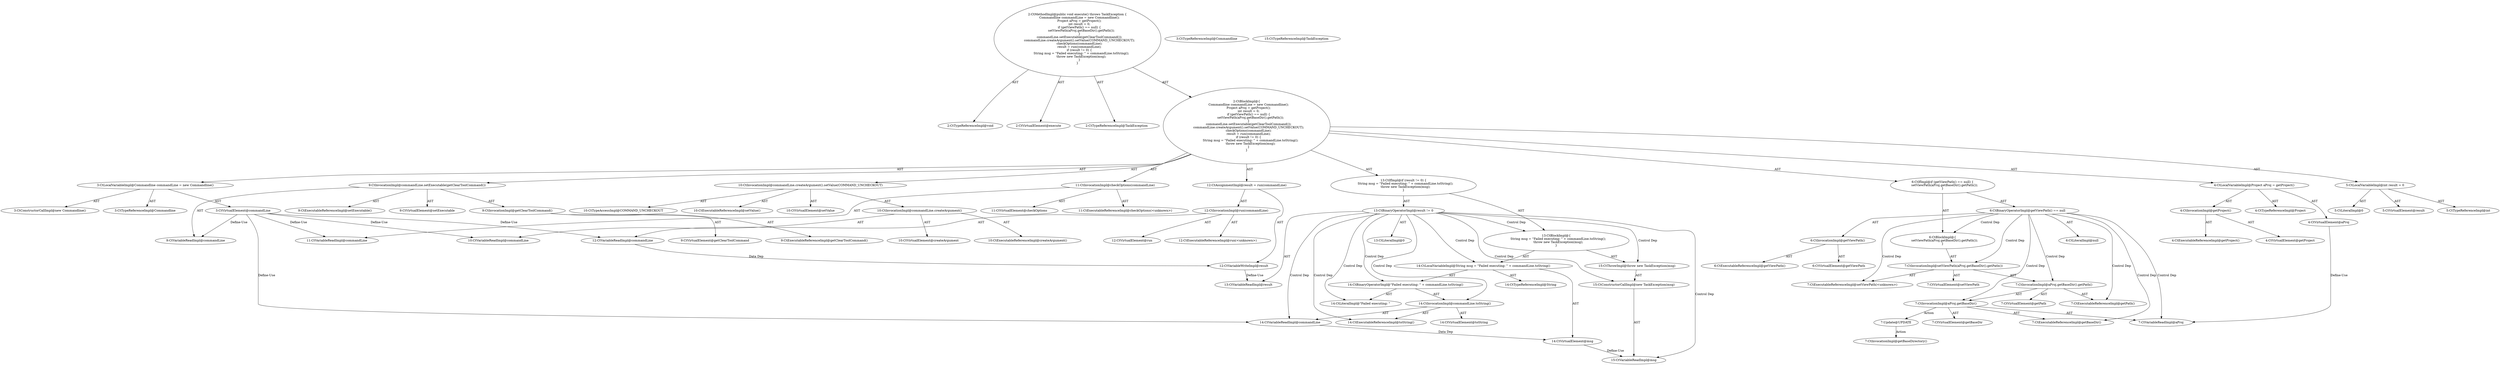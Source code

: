 digraph "execute#?" {
0 [label="2:CtTypeReferenceImpl@void" shape=ellipse]
1 [label="2:CtVirtualElement@execute" shape=ellipse]
2 [label="2:CtTypeReferenceImpl@TaskException" shape=ellipse]
3 [label="3:CtTypeReferenceImpl@Commandline" shape=ellipse]
4 [label="3:CtTypeReferenceImpl@Commandline" shape=ellipse]
5 [label="3:CtConstructorCallImpl@new Commandline()" shape=ellipse]
6 [label="3:CtVirtualElement@commandLine" shape=ellipse]
7 [label="3:CtLocalVariableImpl@Commandline commandLine = new Commandline()" shape=ellipse]
8 [label="4:CtTypeReferenceImpl@Project" shape=ellipse]
9 [label="4:CtExecutableReferenceImpl@getProject()" shape=ellipse]
10 [label="4:CtVirtualElement@getProject" shape=ellipse]
11 [label="4:CtInvocationImpl@getProject()" shape=ellipse]
12 [label="4:CtVirtualElement@aProj" shape=ellipse]
13 [label="4:CtLocalVariableImpl@Project aProj = getProject()" shape=ellipse]
14 [label="5:CtTypeReferenceImpl@int" shape=ellipse]
15 [label="5:CtLiteralImpl@0" shape=ellipse]
16 [label="5:CtVirtualElement@result" shape=ellipse]
17 [label="5:CtLocalVariableImpl@int result = 0" shape=ellipse]
18 [label="6:CtExecutableReferenceImpl@getViewPath()" shape=ellipse]
19 [label="6:CtVirtualElement@getViewPath" shape=ellipse]
20 [label="6:CtInvocationImpl@getViewPath()" shape=ellipse]
21 [label="6:CtLiteralImpl@null" shape=ellipse]
22 [label="6:CtBinaryOperatorImpl@getViewPath() == null" shape=ellipse]
23 [label="7:CtExecutableReferenceImpl@setViewPath(<unknown>)" shape=ellipse]
24 [label="7:CtVirtualElement@setViewPath" shape=ellipse]
25 [label="7:CtExecutableReferenceImpl@getPath()" shape=ellipse]
26 [label="7:CtVirtualElement@getPath" shape=ellipse]
27 [label="7:CtExecutableReferenceImpl@getBaseDir()" shape=ellipse]
28 [label="7:CtVirtualElement@getBaseDir" shape=ellipse]
29 [label="7:CtVariableReadImpl@aProj" shape=ellipse]
30 [label="7:CtInvocationImpl@aProj.getBaseDir()" shape=ellipse]
31 [label="7:CtInvocationImpl@aProj.getBaseDir().getPath()" shape=ellipse]
32 [label="7:CtInvocationImpl@setViewPath(aProj.getBaseDir().getPath())" shape=ellipse]
33 [label="6:CtBlockImpl@\{
    setViewPath(aProj.getBaseDir().getPath());
\}" shape=ellipse]
34 [label="6:CtIfImpl@if (getViewPath() == null) \{
    setViewPath(aProj.getBaseDir().getPath());
\}" shape=ellipse]
35 [label="9:CtExecutableReferenceImpl@setExecutable()" shape=ellipse]
36 [label="9:CtVirtualElement@setExecutable" shape=ellipse]
37 [label="9:CtVariableReadImpl@commandLine" shape=ellipse]
38 [label="9:CtExecutableReferenceImpl@getClearToolCommand()" shape=ellipse]
39 [label="9:CtVirtualElement@getClearToolCommand" shape=ellipse]
40 [label="9:CtInvocationImpl@getClearToolCommand()" shape=ellipse]
41 [label="9:CtInvocationImpl@commandLine.setExecutable(getClearToolCommand())" shape=ellipse]
42 [label="10:CtExecutableReferenceImpl@setValue()" shape=ellipse]
43 [label="10:CtVirtualElement@setValue" shape=ellipse]
44 [label="10:CtExecutableReferenceImpl@createArgument()" shape=ellipse]
45 [label="10:CtVirtualElement@createArgument" shape=ellipse]
46 [label="10:CtVariableReadImpl@commandLine" shape=ellipse]
47 [label="10:CtInvocationImpl@commandLine.createArgument()" shape=ellipse]
48 [label="10:CtTypeAccessImpl@COMMAND_UNCHECKOUT" shape=ellipse]
49 [label="10:CtInvocationImpl@commandLine.createArgument().setValue(COMMAND_UNCHECKOUT)" shape=ellipse]
50 [label="11:CtExecutableReferenceImpl@checkOptions(<unknown>)" shape=ellipse]
51 [label="11:CtVirtualElement@checkOptions" shape=ellipse]
52 [label="11:CtVariableReadImpl@commandLine" shape=ellipse]
53 [label="11:CtInvocationImpl@checkOptions(commandLine)" shape=ellipse]
54 [label="12:CtVariableWriteImpl@result" shape=ellipse]
55 [label="12:CtExecutableReferenceImpl@run(<unknown>)" shape=ellipse]
56 [label="12:CtVirtualElement@run" shape=ellipse]
57 [label="12:CtVariableReadImpl@commandLine" shape=ellipse]
58 [label="12:CtInvocationImpl@run(commandLine)" shape=ellipse]
59 [label="12:CtAssignmentImpl@result = run(commandLine)" shape=ellipse]
60 [label="13:CtVariableReadImpl@result" shape=ellipse]
61 [label="13:CtLiteralImpl@0" shape=ellipse]
62 [label="13:CtBinaryOperatorImpl@result != 0" shape=ellipse]
63 [label="14:CtTypeReferenceImpl@String" shape=ellipse]
64 [label="14:CtLiteralImpl@\"Failed executing: \"" shape=ellipse]
65 [label="14:CtExecutableReferenceImpl@toString()" shape=ellipse]
66 [label="14:CtVirtualElement@toString" shape=ellipse]
67 [label="14:CtVariableReadImpl@commandLine" shape=ellipse]
68 [label="14:CtInvocationImpl@commandLine.toString()" shape=ellipse]
69 [label="14:CtBinaryOperatorImpl@\"Failed executing: \" + commandLine.toString()" shape=ellipse]
70 [label="14:CtVirtualElement@msg" shape=ellipse]
71 [label="14:CtLocalVariableImpl@String msg = \"Failed executing: \" + commandLine.toString()" shape=ellipse]
72 [label="15:CtTypeReferenceImpl@TaskException" shape=ellipse]
73 [label="15:CtVariableReadImpl@msg" shape=ellipse]
74 [label="15:CtConstructorCallImpl@new TaskException(msg)" shape=ellipse]
75 [label="15:CtThrowImpl@throw new TaskException(msg)" shape=ellipse]
76 [label="13:CtBlockImpl@\{
    String msg = \"Failed executing: \" + commandLine.toString();
    throw new TaskException(msg);
\}" shape=ellipse]
77 [label="13:CtIfImpl@if (result != 0) \{
    String msg = \"Failed executing: \" + commandLine.toString();
    throw new TaskException(msg);
\}" shape=ellipse]
78 [label="2:CtBlockImpl@\{
    Commandline commandLine = new Commandline();
    Project aProj = getProject();
    int result = 0;
    if (getViewPath() == null) \{
        setViewPath(aProj.getBaseDir().getPath());
    \}
    commandLine.setExecutable(getClearToolCommand());
    commandLine.createArgument().setValue(COMMAND_UNCHECKOUT);
    checkOptions(commandLine);
    result = run(commandLine);
    if (result != 0) \{
        String msg = \"Failed executing: \" + commandLine.toString();
        throw new TaskException(msg);
    \}
\}" shape=ellipse]
79 [label="2:CtMethodImpl@public void execute() throws TaskException \{
    Commandline commandLine = new Commandline();
    Project aProj = getProject();
    int result = 0;
    if (getViewPath() == null) \{
        setViewPath(aProj.getBaseDir().getPath());
    \}
    commandLine.setExecutable(getClearToolCommand());
    commandLine.createArgument().setValue(COMMAND_UNCHECKOUT);
    checkOptions(commandLine);
    result = run(commandLine);
    if (result != 0) \{
        String msg = \"Failed executing: \" + commandLine.toString();
        throw new TaskException(msg);
    \}
\}" shape=ellipse]
80 [label="7:Update@UPDATE" shape=ellipse]
81 [label="7:CtInvocationImpl@getBaseDirectory()" shape=ellipse]
6 -> 37 [label="Define-Use"];
6 -> 46 [label="Define-Use"];
6 -> 52 [label="Define-Use"];
6 -> 57 [label="Define-Use"];
6 -> 67 [label="Define-Use"];
7 -> 6 [label="AST"];
7 -> 3 [label="AST"];
7 -> 5 [label="AST"];
11 -> 10 [label="AST"];
11 -> 9 [label="AST"];
12 -> 29 [label="Define-Use"];
13 -> 12 [label="AST"];
13 -> 8 [label="AST"];
13 -> 11 [label="AST"];
17 -> 16 [label="AST"];
17 -> 14 [label="AST"];
17 -> 15 [label="AST"];
20 -> 19 [label="AST"];
20 -> 18 [label="AST"];
22 -> 20 [label="AST"];
22 -> 21 [label="AST"];
22 -> 33 [label="Control Dep"];
22 -> 32 [label="Control Dep"];
22 -> 23 [label="Control Dep"];
22 -> 31 [label="Control Dep"];
22 -> 25 [label="Control Dep"];
22 -> 30 [label="Control Dep"];
22 -> 27 [label="Control Dep"];
22 -> 29 [label="Control Dep"];
30 -> 28 [label="AST"];
30 -> 29 [label="AST"];
30 -> 27 [label="AST"];
30 -> 80 [label="Action"];
31 -> 26 [label="AST"];
31 -> 30 [label="AST"];
31 -> 25 [label="AST"];
32 -> 24 [label="AST"];
32 -> 23 [label="AST"];
32 -> 31 [label="AST"];
33 -> 32 [label="AST"];
34 -> 22 [label="AST"];
34 -> 33 [label="AST"];
40 -> 39 [label="AST"];
40 -> 38 [label="AST"];
41 -> 36 [label="AST"];
41 -> 37 [label="AST"];
41 -> 35 [label="AST"];
41 -> 40 [label="AST"];
47 -> 45 [label="AST"];
47 -> 46 [label="AST"];
47 -> 44 [label="AST"];
49 -> 43 [label="AST"];
49 -> 47 [label="AST"];
49 -> 42 [label="AST"];
49 -> 48 [label="AST"];
53 -> 51 [label="AST"];
53 -> 50 [label="AST"];
53 -> 52 [label="AST"];
54 -> 60 [label="Define-Use"];
57 -> 54 [label="Data Dep"];
58 -> 56 [label="AST"];
58 -> 55 [label="AST"];
58 -> 57 [label="AST"];
59 -> 54 [label="AST"];
59 -> 58 [label="AST"];
62 -> 60 [label="AST"];
62 -> 61 [label="AST"];
62 -> 76 [label="Control Dep"];
62 -> 71 [label="Control Dep"];
62 -> 69 [label="Control Dep"];
62 -> 64 [label="Control Dep"];
62 -> 68 [label="Control Dep"];
62 -> 65 [label="Control Dep"];
62 -> 67 [label="Control Dep"];
62 -> 75 [label="Control Dep"];
62 -> 74 [label="Control Dep"];
62 -> 73 [label="Control Dep"];
67 -> 70 [label="Data Dep"];
68 -> 66 [label="AST"];
68 -> 67 [label="AST"];
68 -> 65 [label="AST"];
69 -> 64 [label="AST"];
69 -> 68 [label="AST"];
70 -> 73 [label="Define-Use"];
71 -> 70 [label="AST"];
71 -> 63 [label="AST"];
71 -> 69 [label="AST"];
74 -> 73 [label="AST"];
75 -> 74 [label="AST"];
76 -> 71 [label="AST"];
76 -> 75 [label="AST"];
77 -> 62 [label="AST"];
77 -> 76 [label="AST"];
78 -> 7 [label="AST"];
78 -> 13 [label="AST"];
78 -> 17 [label="AST"];
78 -> 34 [label="AST"];
78 -> 41 [label="AST"];
78 -> 49 [label="AST"];
78 -> 53 [label="AST"];
78 -> 59 [label="AST"];
78 -> 77 [label="AST"];
79 -> 1 [label="AST"];
79 -> 0 [label="AST"];
79 -> 2 [label="AST"];
79 -> 78 [label="AST"];
80 -> 81 [label="Action"];
}
